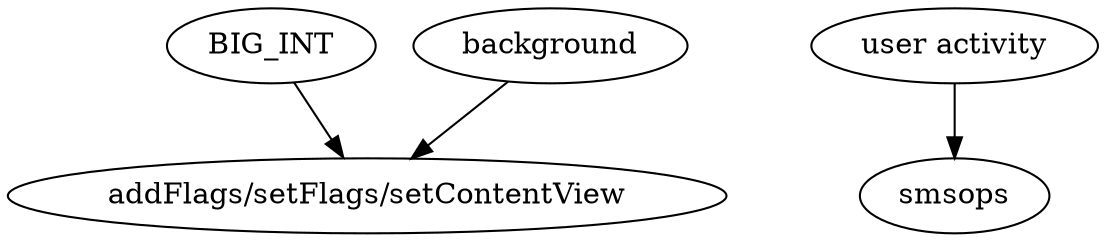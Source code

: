 strict digraph  {
	graph ["graph"="{}"];
	"addFlags/setFlags/setContentView"	 [domain=library,
		type=merged];
	BIG_INT	 [domain=library,
		type=CONST_INT];
	BIG_INT -> "addFlags/setFlags/setContentView"	 [deps=DATAFLOW,
		type=DEP];
	background	 [domain=library,
		type=entrypoint];
	background -> "addFlags/setFlags/setContentView"	 [deps=DOMINATE,
		type=DEP];
	smsops	 [domain=library,
		type=SENSITIVE_METHOD];
	"user activity"	 [domain=library,
		type=entrypoint];
	"user activity" -> smsops	 [deps="FROM_SENSITIVE_PARENT_TO_SENSITIVE_API-CALL",
		type=DEP];
}
